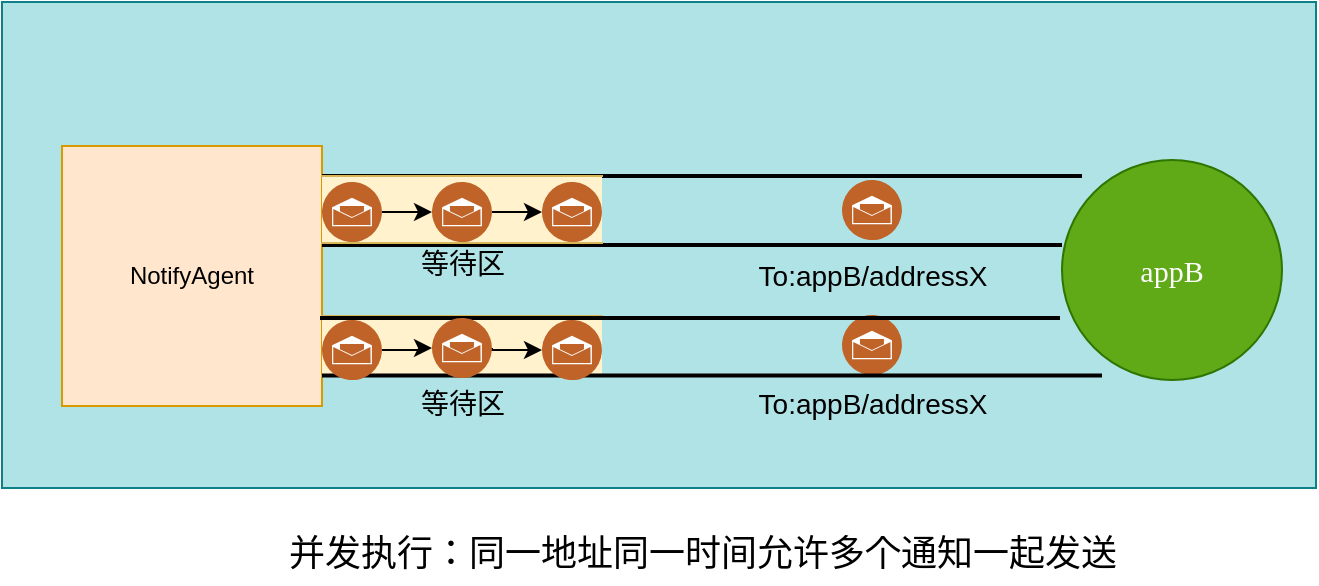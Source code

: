 <mxfile version="12.4.8" type="github">
  <diagram id="DZqUi_0mF_FN82hKnBuZ" name="Page-1">
    <mxGraphModel dx="1422" dy="802" grid="1" gridSize="10" guides="1" tooltips="1" connect="1" arrows="1" fold="1" page="1" pageScale="1" pageWidth="827" pageHeight="1169" math="0" shadow="0">
      <root>
        <mxCell id="0"/>
        <mxCell id="1" parent="0"/>
        <mxCell id="-60GVlUHPtgrYHmGdDW0-1" value="&lt;div style=&quot;text-align: right&quot;&gt;&lt;br&gt;&lt;/div&gt;&lt;div style=&quot;text-align: justify&quot;&gt;&lt;br&gt;&lt;/div&gt;" style="rounded=0;whiteSpace=wrap;html=1;fontFamily=Lucida Console;fontSize=16;fillColor=#b0e3e6;strokeColor=#0e8088;align=left;" vertex="1" parent="1">
          <mxGeometry x="40" y="40" width="657" height="243" as="geometry"/>
        </mxCell>
        <mxCell id="-60GVlUHPtgrYHmGdDW0-2" value="appB" style="ellipse;whiteSpace=wrap;html=1;aspect=fixed;fontFamily=Lucida Console;fontSize=15;fillColor=#60a917;strokeColor=#2D7600;fontColor=#ffffff;align=center;" vertex="1" parent="1">
          <mxGeometry x="570" y="119" width="110" height="110" as="geometry"/>
        </mxCell>
        <mxCell id="-60GVlUHPtgrYHmGdDW0-3" value="NotifyAgent" style="whiteSpace=wrap;html=1;aspect=fixed;fillColor=#ffe6cc;strokeColor=#d79b00;align=center;" vertex="1" parent="1">
          <mxGeometry x="70" y="112" width="130" height="130" as="geometry"/>
        </mxCell>
        <mxCell id="-60GVlUHPtgrYHmGdDW0-4" value="并发执行：同一地址同一时间允许多个通知一起发送" style="text;html=1;align=center;verticalAlign=middle;resizable=0;points=[];autosize=1;fontSize=18;" vertex="1" parent="1">
          <mxGeometry x="175" y="301" width="430" height="30" as="geometry"/>
        </mxCell>
        <mxCell id="-60GVlUHPtgrYHmGdDW0-5" value="" style="line;strokeWidth=2;html=1;" vertex="1" parent="1">
          <mxGeometry x="200" y="122" width="380" height="10" as="geometry"/>
        </mxCell>
        <mxCell id="-60GVlUHPtgrYHmGdDW0-6" value="" style="line;strokeWidth=2;html=1;" vertex="1" parent="1">
          <mxGeometry x="200" y="156.5" width="370" height="10" as="geometry"/>
        </mxCell>
        <mxCell id="-60GVlUHPtgrYHmGdDW0-7" value="" style="aspect=fixed;perimeter=ellipsePerimeter;html=1;align=center;shadow=0;dashed=0;fontColor=#4277BB;labelBackgroundColor=#ffffff;fontSize=12;spacingTop=3;image;image=img/lib/ibm/social/messaging.svg;" vertex="1" parent="1">
          <mxGeometry x="460" y="129" width="30" height="30" as="geometry"/>
        </mxCell>
        <mxCell id="-60GVlUHPtgrYHmGdDW0-8" value="" style="aspect=fixed;perimeter=ellipsePerimeter;html=1;align=center;shadow=0;dashed=0;fontColor=#4277BB;labelBackgroundColor=#ffffff;fontSize=12;spacingTop=3;image;image=img/lib/ibm/social/messaging.svg;" vertex="1" parent="1">
          <mxGeometry x="460" y="196.5" width="30" height="30" as="geometry"/>
        </mxCell>
        <mxCell id="-60GVlUHPtgrYHmGdDW0-9" value="" style="shape=partialRectangle;whiteSpace=wrap;html=1;left=0;right=0;fillColor=#fff2cc;strokeColor=#d6b656;" vertex="1" parent="1">
          <mxGeometry x="200" y="127" width="140" height="33.5" as="geometry"/>
        </mxCell>
        <mxCell id="-60GVlUHPtgrYHmGdDW0-10" style="edgeStyle=orthogonalEdgeStyle;rounded=0;orthogonalLoop=1;jettySize=auto;html=1;" edge="1" parent="1" source="-60GVlUHPtgrYHmGdDW0-11" target="-60GVlUHPtgrYHmGdDW0-13">
          <mxGeometry relative="1" as="geometry"/>
        </mxCell>
        <mxCell id="-60GVlUHPtgrYHmGdDW0-11" value="" style="aspect=fixed;perimeter=ellipsePerimeter;html=1;align=center;shadow=0;dashed=0;fontColor=#4277BB;labelBackgroundColor=#ffffff;fontSize=12;spacingTop=3;image;image=img/lib/ibm/social/messaging.svg;" vertex="1" parent="1">
          <mxGeometry x="200" y="130" width="30" height="30" as="geometry"/>
        </mxCell>
        <mxCell id="-60GVlUHPtgrYHmGdDW0-12" style="edgeStyle=orthogonalEdgeStyle;rounded=0;orthogonalLoop=1;jettySize=auto;html=1;exitX=1;exitY=0.5;exitDx=0;exitDy=0;entryX=0;entryY=0.5;entryDx=0;entryDy=0;" edge="1" parent="1" source="-60GVlUHPtgrYHmGdDW0-13" target="-60GVlUHPtgrYHmGdDW0-14">
          <mxGeometry relative="1" as="geometry"/>
        </mxCell>
        <mxCell id="-60GVlUHPtgrYHmGdDW0-13" value="" style="aspect=fixed;perimeter=ellipsePerimeter;html=1;align=center;shadow=0;dashed=0;fontColor=#4277BB;labelBackgroundColor=#ffffff;fontSize=12;spacingTop=3;image;image=img/lib/ibm/social/messaging.svg;" vertex="1" parent="1">
          <mxGeometry x="255" y="130" width="30" height="30" as="geometry"/>
        </mxCell>
        <mxCell id="-60GVlUHPtgrYHmGdDW0-14" value="" style="aspect=fixed;perimeter=ellipsePerimeter;html=1;align=center;shadow=0;dashed=0;fontColor=#4277BB;labelBackgroundColor=#ffffff;fontSize=12;spacingTop=3;image;image=img/lib/ibm/social/messaging.svg;" vertex="1" parent="1">
          <mxGeometry x="310" y="130" width="30" height="30" as="geometry"/>
        </mxCell>
        <mxCell id="-60GVlUHPtgrYHmGdDW0-15" value="" style="shape=partialRectangle;whiteSpace=wrap;html=1;left=0;right=0;fillColor=#fff2cc;strokeColor=#d6b656;" vertex="1" parent="1">
          <mxGeometry x="200" y="197" width="140" height="30" as="geometry"/>
        </mxCell>
        <mxCell id="-60GVlUHPtgrYHmGdDW0-16" value="" style="line;strokeWidth=2;html=1;" vertex="1" parent="1">
          <mxGeometry x="199" y="193" width="370" height="10" as="geometry"/>
        </mxCell>
        <mxCell id="-60GVlUHPtgrYHmGdDW0-17" value="" style="line;strokeWidth=2;html=1;align=left;" vertex="1" parent="1">
          <mxGeometry x="200" y="222.5" width="390" height="8.5" as="geometry"/>
        </mxCell>
        <mxCell id="-60GVlUHPtgrYHmGdDW0-18" style="edgeStyle=orthogonalEdgeStyle;rounded=0;orthogonalLoop=1;jettySize=auto;html=1;exitX=1;exitY=0.5;exitDx=0;exitDy=0;" edge="1" parent="1" source="-60GVlUHPtgrYHmGdDW0-19" target="-60GVlUHPtgrYHmGdDW0-21">
          <mxGeometry relative="1" as="geometry"/>
        </mxCell>
        <mxCell id="-60GVlUHPtgrYHmGdDW0-19" value="" style="aspect=fixed;perimeter=ellipsePerimeter;html=1;align=center;shadow=0;dashed=0;fontColor=#4277BB;labelBackgroundColor=#ffffff;fontSize=12;spacingTop=3;image;image=img/lib/ibm/social/messaging.svg;" vertex="1" parent="1">
          <mxGeometry x="200" y="199" width="30" height="30" as="geometry"/>
        </mxCell>
        <mxCell id="-60GVlUHPtgrYHmGdDW0-20" style="edgeStyle=orthogonalEdgeStyle;rounded=0;orthogonalLoop=1;jettySize=auto;html=1;exitX=1;exitY=0.5;exitDx=0;exitDy=0;entryX=0;entryY=0.5;entryDx=0;entryDy=0;" edge="1" parent="1" source="-60GVlUHPtgrYHmGdDW0-21" target="-60GVlUHPtgrYHmGdDW0-22">
          <mxGeometry relative="1" as="geometry">
            <Array as="points">
              <mxPoint x="285" y="214"/>
            </Array>
          </mxGeometry>
        </mxCell>
        <mxCell id="-60GVlUHPtgrYHmGdDW0-21" value="" style="aspect=fixed;perimeter=ellipsePerimeter;html=1;align=center;shadow=0;dashed=0;fontColor=#4277BB;labelBackgroundColor=#ffffff;fontSize=12;spacingTop=3;image;image=img/lib/ibm/social/messaging.svg;" vertex="1" parent="1">
          <mxGeometry x="255" y="198" width="30" height="30" as="geometry"/>
        </mxCell>
        <mxCell id="-60GVlUHPtgrYHmGdDW0-22" value="" style="aspect=fixed;perimeter=ellipsePerimeter;html=1;align=center;shadow=0;dashed=0;fontColor=#4277BB;labelBackgroundColor=#ffffff;fontSize=12;spacingTop=3;image;image=img/lib/ibm/social/messaging.svg;" vertex="1" parent="1">
          <mxGeometry x="310" y="199" width="30" height="30" as="geometry"/>
        </mxCell>
        <mxCell id="-60GVlUHPtgrYHmGdDW0-23" value="等待区" style="text;html=1;align=center;verticalAlign=middle;resizable=0;points=[];autosize=1;fontSize=14;" vertex="1" parent="1">
          <mxGeometry x="240" y="160.5" width="60" height="20" as="geometry"/>
        </mxCell>
        <mxCell id="-60GVlUHPtgrYHmGdDW0-24" value="等待区" style="text;html=1;align=center;verticalAlign=middle;resizable=0;points=[];autosize=1;fontSize=14;" vertex="1" parent="1">
          <mxGeometry x="240" y="231" width="60" height="20" as="geometry"/>
        </mxCell>
        <mxCell id="-60GVlUHPtgrYHmGdDW0-25" value="To:appB/addressX" style="text;html=1;align=center;verticalAlign=middle;resizable=0;points=[];autosize=1;fontSize=14;" vertex="1" parent="1">
          <mxGeometry x="410" y="166.5" width="130" height="20" as="geometry"/>
        </mxCell>
        <mxCell id="-60GVlUHPtgrYHmGdDW0-26" value="To:appB/addressX" style="text;html=1;align=center;verticalAlign=middle;resizable=0;points=[];autosize=1;fontSize=14;" vertex="1" parent="1">
          <mxGeometry x="410" y="231" width="130" height="20" as="geometry"/>
        </mxCell>
      </root>
    </mxGraphModel>
  </diagram>
</mxfile>
